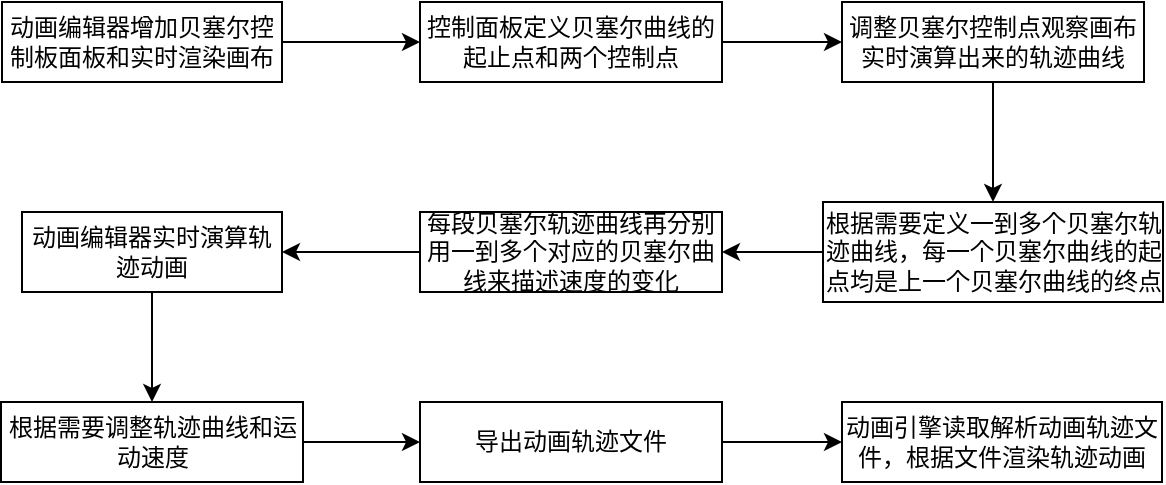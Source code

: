 <mxfile version="14.7.10" type="github">
  <diagram id="OuW8DUqOfbiBt_Pd2nJq" name="第 1 页">
    <mxGraphModel dx="1186" dy="687" grid="1" gridSize="10" guides="1" tooltips="1" connect="1" arrows="1" fold="1" page="1" pageScale="1" pageWidth="827" pageHeight="1169" math="0" shadow="0">
      <root>
        <mxCell id="0" />
        <mxCell id="1" parent="0" />
        <mxCell id="V1rvYBWvrynJF3RTsBWk-3" style="edgeStyle=orthogonalEdgeStyle;rounded=0;orthogonalLoop=1;jettySize=auto;html=1;exitX=1;exitY=0.5;exitDx=0;exitDy=0;" parent="1" source="V1rvYBWvrynJF3RTsBWk-1" target="V1rvYBWvrynJF3RTsBWk-2" edge="1">
          <mxGeometry relative="1" as="geometry" />
        </mxCell>
        <mxCell id="V1rvYBWvrynJF3RTsBWk-1" value="动画编辑器增加贝塞尔控制板面板和实时渲染画布" style="rounded=0;whiteSpace=wrap;html=1;" parent="1" vertex="1">
          <mxGeometry x="140" y="150" width="140" height="40" as="geometry" />
        </mxCell>
        <mxCell id="V1rvYBWvrynJF3RTsBWk-5" style="edgeStyle=orthogonalEdgeStyle;rounded=0;orthogonalLoop=1;jettySize=auto;html=1;exitX=1;exitY=0.5;exitDx=0;exitDy=0;entryX=0;entryY=0.5;entryDx=0;entryDy=0;" parent="1" source="V1rvYBWvrynJF3RTsBWk-2" target="V1rvYBWvrynJF3RTsBWk-4" edge="1">
          <mxGeometry relative="1" as="geometry" />
        </mxCell>
        <mxCell id="V1rvYBWvrynJF3RTsBWk-2" value="控制面板定义贝塞尔曲线的起止点和两个控制点" style="rounded=0;whiteSpace=wrap;html=1;" parent="1" vertex="1">
          <mxGeometry x="349" y="150" width="151" height="40" as="geometry" />
        </mxCell>
        <mxCell id="V1rvYBWvrynJF3RTsBWk-7" style="edgeStyle=orthogonalEdgeStyle;rounded=0;orthogonalLoop=1;jettySize=auto;html=1;exitX=0.5;exitY=1;exitDx=0;exitDy=0;entryX=0.5;entryY=0;entryDx=0;entryDy=0;" parent="1" source="V1rvYBWvrynJF3RTsBWk-4" target="V1rvYBWvrynJF3RTsBWk-6" edge="1">
          <mxGeometry relative="1" as="geometry" />
        </mxCell>
        <mxCell id="V1rvYBWvrynJF3RTsBWk-4" value="调整贝塞尔控制点观察画布实时演算出来的轨迹曲线" style="rounded=0;whiteSpace=wrap;html=1;" parent="1" vertex="1">
          <mxGeometry x="560" y="150" width="151" height="40" as="geometry" />
        </mxCell>
        <mxCell id="V1rvYBWvrynJF3RTsBWk-9" style="edgeStyle=orthogonalEdgeStyle;rounded=0;orthogonalLoop=1;jettySize=auto;html=1;exitX=0;exitY=0.5;exitDx=0;exitDy=0;entryX=1;entryY=0.5;entryDx=0;entryDy=0;" parent="1" source="V1rvYBWvrynJF3RTsBWk-6" target="V1rvYBWvrynJF3RTsBWk-8" edge="1">
          <mxGeometry relative="1" as="geometry" />
        </mxCell>
        <mxCell id="V1rvYBWvrynJF3RTsBWk-6" value="根据需要定义一到多个贝塞尔轨迹曲线，每一个贝塞尔曲线的起点均是上一个贝塞尔曲线的终点" style="rounded=0;whiteSpace=wrap;html=1;" parent="1" vertex="1">
          <mxGeometry x="550.5" y="250" width="170" height="50" as="geometry" />
        </mxCell>
        <mxCell id="V1rvYBWvrynJF3RTsBWk-15" style="edgeStyle=orthogonalEdgeStyle;rounded=0;orthogonalLoop=1;jettySize=auto;html=1;exitX=0;exitY=0.5;exitDx=0;exitDy=0;entryX=1;entryY=0.5;entryDx=0;entryDy=0;" parent="1" source="V1rvYBWvrynJF3RTsBWk-8" target="V1rvYBWvrynJF3RTsBWk-14" edge="1">
          <mxGeometry relative="1" as="geometry" />
        </mxCell>
        <mxCell id="V1rvYBWvrynJF3RTsBWk-8" value="每段贝塞尔轨迹曲线再分别用一到多个对应的贝塞尔曲线来描述速度的变化" style="rounded=0;whiteSpace=wrap;html=1;" parent="1" vertex="1">
          <mxGeometry x="349" y="255" width="151" height="40" as="geometry" />
        </mxCell>
        <mxCell id="cAFJ8dH-FfgCmaNwh0mT-2" style="edgeStyle=orthogonalEdgeStyle;rounded=0;orthogonalLoop=1;jettySize=auto;html=1;exitX=1;exitY=0.5;exitDx=0;exitDy=0;entryX=0;entryY=0.5;entryDx=0;entryDy=0;" edge="1" parent="1" source="V1rvYBWvrynJF3RTsBWk-10" target="cAFJ8dH-FfgCmaNwh0mT-1">
          <mxGeometry relative="1" as="geometry" />
        </mxCell>
        <mxCell id="V1rvYBWvrynJF3RTsBWk-10" value="根据需要调整轨迹曲线和运动速度" style="rounded=0;whiteSpace=wrap;html=1;" parent="1" vertex="1">
          <mxGeometry x="139.5" y="350" width="151" height="40" as="geometry" />
        </mxCell>
        <mxCell id="V1rvYBWvrynJF3RTsBWk-12" value="动画引擎读取解析动画轨迹文件，根据文件渲染轨迹动画" style="rounded=0;whiteSpace=wrap;html=1;" parent="1" vertex="1">
          <mxGeometry x="560" y="350" width="160" height="40" as="geometry" />
        </mxCell>
        <mxCell id="V1rvYBWvrynJF3RTsBWk-16" style="edgeStyle=orthogonalEdgeStyle;rounded=0;orthogonalLoop=1;jettySize=auto;html=1;exitX=0.5;exitY=1;exitDx=0;exitDy=0;entryX=0.5;entryY=0;entryDx=0;entryDy=0;" parent="1" source="V1rvYBWvrynJF3RTsBWk-14" target="V1rvYBWvrynJF3RTsBWk-10" edge="1">
          <mxGeometry relative="1" as="geometry" />
        </mxCell>
        <mxCell id="V1rvYBWvrynJF3RTsBWk-14" value="动画编辑器实时演算轨迹动画" style="rounded=0;whiteSpace=wrap;html=1;" parent="1" vertex="1">
          <mxGeometry x="150" y="255" width="130" height="40" as="geometry" />
        </mxCell>
        <mxCell id="cAFJ8dH-FfgCmaNwh0mT-3" style="edgeStyle=orthogonalEdgeStyle;rounded=0;orthogonalLoop=1;jettySize=auto;html=1;exitX=1;exitY=0.5;exitDx=0;exitDy=0;entryX=0;entryY=0.5;entryDx=0;entryDy=0;" edge="1" parent="1" source="cAFJ8dH-FfgCmaNwh0mT-1" target="V1rvYBWvrynJF3RTsBWk-12">
          <mxGeometry relative="1" as="geometry" />
        </mxCell>
        <mxCell id="cAFJ8dH-FfgCmaNwh0mT-1" value="导出动画轨迹文件" style="rounded=0;whiteSpace=wrap;html=1;" vertex="1" parent="1">
          <mxGeometry x="349" y="350" width="151" height="40" as="geometry" />
        </mxCell>
      </root>
    </mxGraphModel>
  </diagram>
</mxfile>
